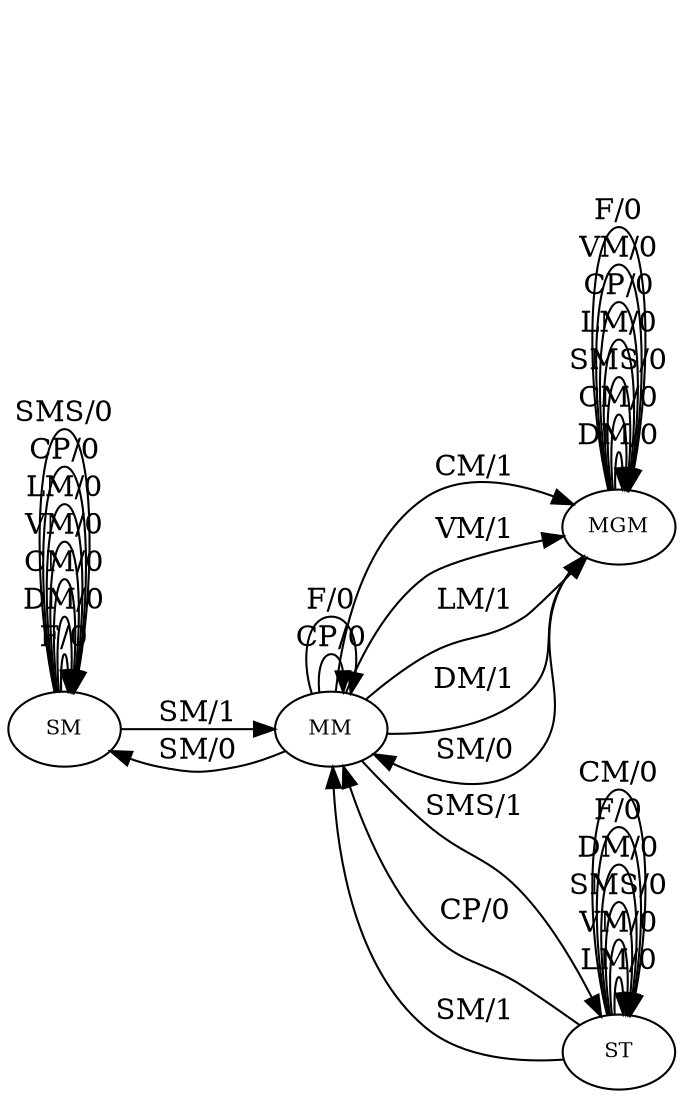 digraph MefGraph{
	node [fontsize="10"]

                  	rankdir=LR
	0 [label="SM"]
	1 [label="MM"]
	2 [label="MGM"]
	3 [label="ST"]

	3 -> 3 [label="LM/0"]
	1 -> 2 [label="CM/1"]
	3 -> 3 [label="VM/0"]
	2 -> 2 [label="DM/0"]
	0 -> 0 [label="F/0"]
	3 -> 1 [label="CP/0"]
	2 -> 2 [label="CM/0"]
	1 -> 2 [label="VM/1"]
	1 -> 2 [label="LM/1"]
	1 -> 1 [label="CP/0"]
	0 -> 0 [label="DM/0"]
	3 -> 1 [label="SM/1"]
	2 -> 2 [label="SMS/0"]
	2 -> 2 [label="LM/0"]
	0 -> 0 [label="CM/0"]
	2 -> 2 [label="CP/0"]
	2 -> 2 [label="VM/0"]
	1 -> 0 [label="SM/0"]
	2 -> 2 [label="F/0"]
	1 -> 3 [label="SMS/1"]
	0 -> 0 [label="VM/0"]
	0 -> 0 [label="LM/0"]
	1 -> 1 [label="F/0"]
	0 -> 0 [label="CP/0"]
	2 -> 1 [label="SM/0"]
	3 -> 3 [label="SMS/0"]
	3 -> 3 [label="DM/0"]
	0 -> 0 [label="SMS/0"]
	0 -> 1 [label="SM/1"]
	3 -> 3 [label="F/0"]
	3 -> 3 [label="CM/0"]
	1 -> 2 [label="DM/1"]
}
